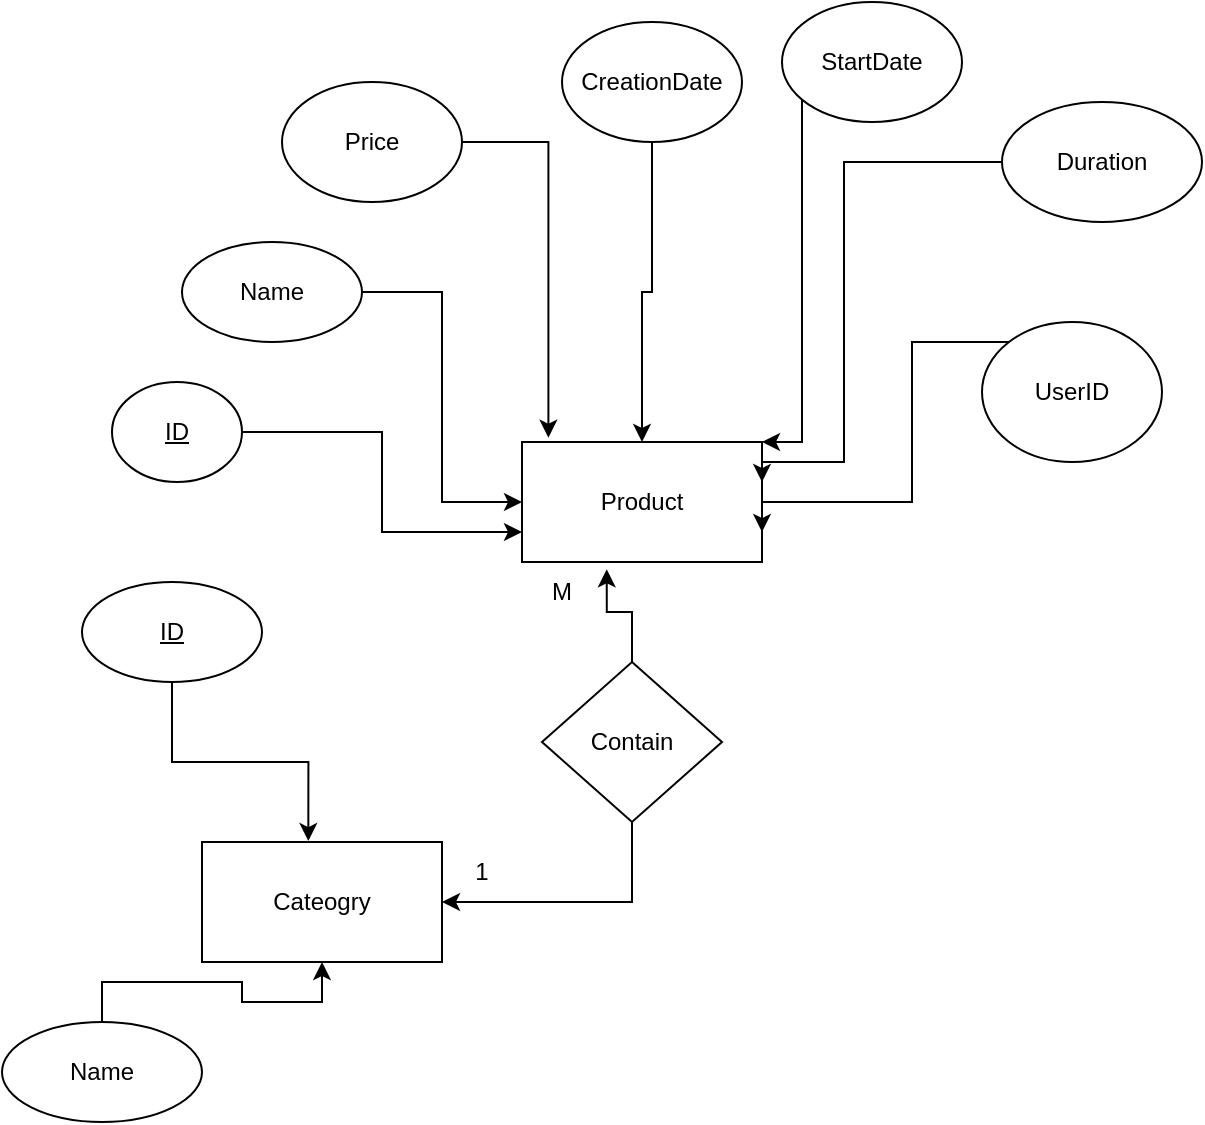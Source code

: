 <mxfile version="22.0.8" type="device">
  <diagram name="Page-1" id="RrLPheX8d8NQCvYSbs5s">
    <mxGraphModel dx="1354" dy="679" grid="1" gridSize="10" guides="1" tooltips="1" connect="1" arrows="1" fold="1" page="1" pageScale="1" pageWidth="850" pageHeight="1100" math="0" shadow="0">
      <root>
        <mxCell id="0" />
        <mxCell id="1" parent="0" />
        <mxCell id="CDe0pk14_aHs1qKDfNVg-1" value="Product" style="rounded=0;whiteSpace=wrap;html=1;" parent="1" vertex="1">
          <mxGeometry x="270" y="280" width="120" height="60" as="geometry" />
        </mxCell>
        <mxCell id="CDe0pk14_aHs1qKDfNVg-2" value="Cateogry" style="rounded=0;whiteSpace=wrap;html=1;" parent="1" vertex="1">
          <mxGeometry x="110" y="480" width="120" height="60" as="geometry" />
        </mxCell>
        <mxCell id="CDe0pk14_aHs1qKDfNVg-14" style="edgeStyle=orthogonalEdgeStyle;rounded=0;orthogonalLoop=1;jettySize=auto;html=1;entryX=1;entryY=0;entryDx=0;entryDy=0;" parent="1" source="CDe0pk14_aHs1qKDfNVg-5" target="CDe0pk14_aHs1qKDfNVg-1" edge="1">
          <mxGeometry relative="1" as="geometry">
            <Array as="points">
              <mxPoint x="410" y="80" />
              <mxPoint x="410" y="280" />
            </Array>
          </mxGeometry>
        </mxCell>
        <mxCell id="CDe0pk14_aHs1qKDfNVg-5" value="StartDate" style="ellipse;whiteSpace=wrap;html=1;" parent="1" vertex="1">
          <mxGeometry x="400" y="60" width="90" height="60" as="geometry" />
        </mxCell>
        <mxCell id="CDe0pk14_aHs1qKDfNVg-13" style="edgeStyle=orthogonalEdgeStyle;rounded=0;orthogonalLoop=1;jettySize=auto;html=1;entryX=0.5;entryY=0;entryDx=0;entryDy=0;" parent="1" source="CDe0pk14_aHs1qKDfNVg-6" target="CDe0pk14_aHs1qKDfNVg-1" edge="1">
          <mxGeometry relative="1" as="geometry" />
        </mxCell>
        <mxCell id="CDe0pk14_aHs1qKDfNVg-6" value="CreationDate" style="ellipse;whiteSpace=wrap;html=1;" parent="1" vertex="1">
          <mxGeometry x="290" y="70" width="90" height="60" as="geometry" />
        </mxCell>
        <mxCell id="CDe0pk14_aHs1qKDfNVg-7" value="Price" style="ellipse;whiteSpace=wrap;html=1;" parent="1" vertex="1">
          <mxGeometry x="150" y="100" width="90" height="60" as="geometry" />
        </mxCell>
        <mxCell id="CDe0pk14_aHs1qKDfNVg-11" style="edgeStyle=orthogonalEdgeStyle;rounded=0;orthogonalLoop=1;jettySize=auto;html=1;entryX=0;entryY=0.5;entryDx=0;entryDy=0;" parent="1" source="CDe0pk14_aHs1qKDfNVg-8" target="CDe0pk14_aHs1qKDfNVg-1" edge="1">
          <mxGeometry relative="1" as="geometry" />
        </mxCell>
        <mxCell id="CDe0pk14_aHs1qKDfNVg-8" value="Name" style="ellipse;whiteSpace=wrap;html=1;" parent="1" vertex="1">
          <mxGeometry x="100" y="180" width="90" height="50" as="geometry" />
        </mxCell>
        <mxCell id="CDe0pk14_aHs1qKDfNVg-15" style="edgeStyle=orthogonalEdgeStyle;rounded=0;orthogonalLoop=1;jettySize=auto;html=1;exitX=0;exitY=0.5;exitDx=0;exitDy=0;" parent="1" source="CDe0pk14_aHs1qKDfNVg-9" edge="1">
          <mxGeometry relative="1" as="geometry">
            <mxPoint x="390" y="300" as="targetPoint" />
            <Array as="points">
              <mxPoint x="431" y="140" />
              <mxPoint x="431" y="290" />
              <mxPoint x="390" y="290" />
            </Array>
          </mxGeometry>
        </mxCell>
        <mxCell id="CDe0pk14_aHs1qKDfNVg-9" value="Duration" style="ellipse;whiteSpace=wrap;html=1;" parent="1" vertex="1">
          <mxGeometry x="510" y="110" width="100" height="60" as="geometry" />
        </mxCell>
        <mxCell id="CDe0pk14_aHs1qKDfNVg-16" style="edgeStyle=orthogonalEdgeStyle;rounded=0;orthogonalLoop=1;jettySize=auto;html=1;entryX=1;entryY=0.75;entryDx=0;entryDy=0;" parent="1" source="CDe0pk14_aHs1qKDfNVg-10" target="CDe0pk14_aHs1qKDfNVg-1" edge="1">
          <mxGeometry relative="1" as="geometry">
            <Array as="points">
              <mxPoint x="465" y="230" />
              <mxPoint x="465" y="310" />
              <mxPoint x="390" y="310" />
            </Array>
          </mxGeometry>
        </mxCell>
        <mxCell id="CDe0pk14_aHs1qKDfNVg-10" value="UserID" style="ellipse;whiteSpace=wrap;html=1;" parent="1" vertex="1">
          <mxGeometry x="500" y="220" width="90" height="70" as="geometry" />
        </mxCell>
        <mxCell id="CDe0pk14_aHs1qKDfNVg-12" style="edgeStyle=orthogonalEdgeStyle;rounded=0;orthogonalLoop=1;jettySize=auto;html=1;entryX=0.11;entryY=-0.036;entryDx=0;entryDy=0;entryPerimeter=0;" parent="1" source="CDe0pk14_aHs1qKDfNVg-7" target="CDe0pk14_aHs1qKDfNVg-1" edge="1">
          <mxGeometry relative="1" as="geometry" />
        </mxCell>
        <mxCell id="CDe0pk14_aHs1qKDfNVg-20" style="edgeStyle=orthogonalEdgeStyle;rounded=0;orthogonalLoop=1;jettySize=auto;html=1;exitX=0.5;exitY=1;exitDx=0;exitDy=0;entryX=1;entryY=0.5;entryDx=0;entryDy=0;" parent="1" source="CDe0pk14_aHs1qKDfNVg-19" target="CDe0pk14_aHs1qKDfNVg-2" edge="1">
          <mxGeometry relative="1" as="geometry" />
        </mxCell>
        <mxCell id="CDe0pk14_aHs1qKDfNVg-19" value="Contain" style="rhombus;whiteSpace=wrap;html=1;" parent="1" vertex="1">
          <mxGeometry x="280" y="390" width="90" height="80" as="geometry" />
        </mxCell>
        <mxCell id="CDe0pk14_aHs1qKDfNVg-21" style="edgeStyle=orthogonalEdgeStyle;rounded=0;orthogonalLoop=1;jettySize=auto;html=1;entryX=0.353;entryY=1.061;entryDx=0;entryDy=0;entryPerimeter=0;" parent="1" source="CDe0pk14_aHs1qKDfNVg-19" target="CDe0pk14_aHs1qKDfNVg-1" edge="1">
          <mxGeometry relative="1" as="geometry" />
        </mxCell>
        <mxCell id="CDe0pk14_aHs1qKDfNVg-22" value="&lt;u&gt;ID&lt;/u&gt;" style="ellipse;whiteSpace=wrap;html=1;" parent="1" vertex="1">
          <mxGeometry x="50" y="350" width="90" height="50" as="geometry" />
        </mxCell>
        <mxCell id="CDe0pk14_aHs1qKDfNVg-23" style="edgeStyle=orthogonalEdgeStyle;rounded=0;orthogonalLoop=1;jettySize=auto;html=1;entryX=0.443;entryY=-0.008;entryDx=0;entryDy=0;entryPerimeter=0;" parent="1" source="CDe0pk14_aHs1qKDfNVg-22" target="CDe0pk14_aHs1qKDfNVg-2" edge="1">
          <mxGeometry relative="1" as="geometry" />
        </mxCell>
        <mxCell id="CDe0pk14_aHs1qKDfNVg-25" style="edgeStyle=orthogonalEdgeStyle;rounded=0;orthogonalLoop=1;jettySize=auto;html=1;entryX=0.5;entryY=1;entryDx=0;entryDy=0;" parent="1" source="CDe0pk14_aHs1qKDfNVg-24" target="CDe0pk14_aHs1qKDfNVg-2" edge="1">
          <mxGeometry relative="1" as="geometry" />
        </mxCell>
        <mxCell id="CDe0pk14_aHs1qKDfNVg-24" value="Name" style="ellipse;whiteSpace=wrap;html=1;" parent="1" vertex="1">
          <mxGeometry x="10" y="570" width="100" height="50" as="geometry" />
        </mxCell>
        <mxCell id="CDe0pk14_aHs1qKDfNVg-26" value="1" style="text;html=1;strokeColor=none;fillColor=none;align=center;verticalAlign=middle;whiteSpace=wrap;rounded=0;" parent="1" vertex="1">
          <mxGeometry x="220" y="480" width="60" height="30" as="geometry" />
        </mxCell>
        <mxCell id="CDe0pk14_aHs1qKDfNVg-27" value="M" style="text;html=1;strokeColor=none;fillColor=none;align=center;verticalAlign=middle;whiteSpace=wrap;rounded=0;" parent="1" vertex="1">
          <mxGeometry x="260" y="340" width="60" height="30" as="geometry" />
        </mxCell>
        <mxCell id="CDe0pk14_aHs1qKDfNVg-34" style="edgeStyle=orthogonalEdgeStyle;rounded=0;orthogonalLoop=1;jettySize=auto;html=1;entryX=0;entryY=0.75;entryDx=0;entryDy=0;" parent="1" source="CDe0pk14_aHs1qKDfNVg-33" target="CDe0pk14_aHs1qKDfNVg-1" edge="1">
          <mxGeometry relative="1" as="geometry" />
        </mxCell>
        <mxCell id="CDe0pk14_aHs1qKDfNVg-33" value="&lt;u&gt;ID&lt;/u&gt;" style="ellipse;whiteSpace=wrap;html=1;" parent="1" vertex="1">
          <mxGeometry x="65" y="250" width="65" height="50" as="geometry" />
        </mxCell>
      </root>
    </mxGraphModel>
  </diagram>
</mxfile>
